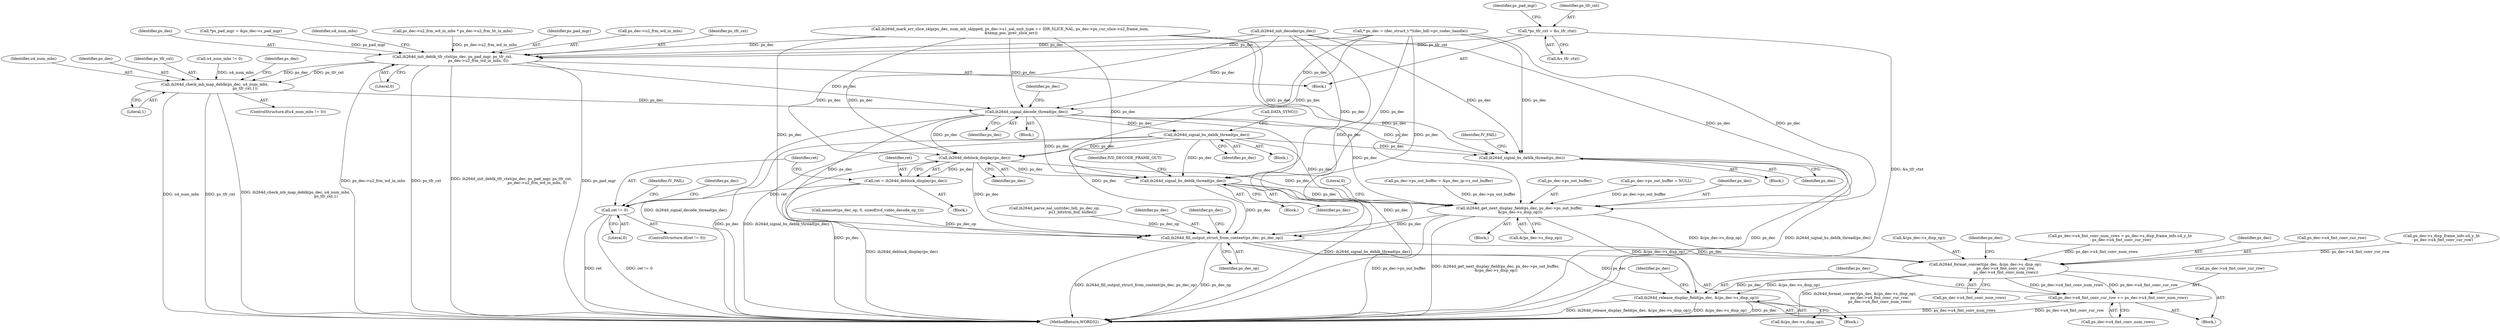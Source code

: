 digraph "0_Android_7554755536019e439433c515eeb44e701fb3bfb2@pointer" {
"1001618" [label="(Call,*ps_tfr_cxt = &s_tfr_ctxt)"];
"1001647" [label="(Call,ih264d_init_deblk_tfr_ctxt(ps_dec, ps_pad_mgr, ps_tfr_cxt,\n                                           ps_dec->u2_frm_wd_in_mbs, 0))"];
"1001671" [label="(Call,ih264d_check_mb_map_deblk(ps_dec, u4_num_mbs,\n                                                   ps_tfr_cxt,1))"];
"1001681" [label="(Call,ih264d_signal_decode_thread(ps_dec))"];
"1001690" [label="(Call,ih264d_signal_bs_deblk_thread(ps_dec))"];
"1001789" [label="(Call,ih264d_signal_bs_deblk_thread(ps_dec))"];
"1001845" [label="(Call,ih264d_deblock_display(ps_dec))"];
"1001843" [label="(Call,ret = ih264d_deblock_display(ps_dec))"];
"1001848" [label="(Call,ret != 0)"];
"1001967" [label="(Call,ih264d_signal_bs_deblk_thread(ps_dec))"];
"1001981" [label="(Call,ih264d_get_next_display_field(ps_dec, ps_dec->ps_out_buffer,\n &(ps_dec->s_disp_op)))"];
"1002009" [label="(Call,ih264d_fill_output_struct_from_context(ps_dec, ps_dec_op))"];
"1002040" [label="(Call,ih264d_format_convert(ps_dec, &(ps_dec->s_disp_op),\n                                  ps_dec->u4_fmt_conv_cur_row,\n                                  ps_dec->u4_fmt_conv_num_rows))"];
"1002052" [label="(Call,ps_dec->u4_fmt_conv_cur_row += ps_dec->u4_fmt_conv_num_rows)"];
"1002059" [label="(Call,ih264d_release_display_field(ps_dec, &(ps_dec->s_disp_op)))"];
"1001618" [label="(Call,*ps_tfr_cxt = &s_tfr_ctxt)"];
"1001650" [label="(Identifier,ps_tfr_cxt)"];
"1001671" [label="(Call,ih264d_check_mb_map_deblk(ps_dec, u4_num_mbs,\n                                                   ps_tfr_cxt,1))"];
"1001673" [label="(Identifier,u4_num_mbs)"];
"1001686" [label="(Identifier,ps_dec)"];
"1001792" [label="(Identifier,IV_FAIL)"];
"1001849" [label="(Identifier,ret)"];
"1001647" [label="(Call,ih264d_init_deblk_tfr_ctxt(ps_dec, ps_pad_mgr, ps_tfr_cxt,\n                                           ps_dec->u2_frm_wd_in_mbs, 0))"];
"1002059" [label="(Call,ih264d_release_display_field(ps_dec, &(ps_dec->s_disp_op)))"];
"1001648" [label="(Identifier,ps_dec)"];
"1001623" [label="(Call,*ps_pad_mgr = &ps_dec->s_pad_mgr)"];
"1001790" [label="(Identifier,ps_dec)"];
"1001853" [label="(Identifier,IV_FAIL)"];
"1002056" [label="(Call,ps_dec->u4_fmt_conv_num_rows)"];
"1001667" [label="(ControlStructure,if(u4_num_mbs != 0))"];
"1001689" [label="(Block,)"];
"1002053" [label="(Call,ps_dec->u4_fmt_conv_cur_row)"];
"1002027" [label="(Call,ps_dec->u4_fmt_conv_num_rows = ps_dec->s_disp_frame_info.u4_y_ht\n - ps_dec->u4_fmt_conv_cur_row)"];
"1001675" [label="(Literal,1)"];
"1001846" [label="(Identifier,ps_dec)"];
"1001514" [label="(Call,ih264d_mark_err_slice_skip(ps_dec, num_mb_skipped, ps_dec->u1_nal_unit_type == IDR_SLICE_NAL, ps_dec->ps_cur_slice->u2_frame_num,\n &temp_poc, prev_slice_err))"];
"1001656" [label="(Identifier,u4_num_mbs)"];
"1001848" [label="(Call,ret != 0)"];
"1002011" [label="(Identifier,ps_dec_op)"];
"1001585" [label="(Block,)"];
"1001969" [label="(Block,)"];
"1002052" [label="(Call,ps_dec->u4_fmt_conv_cur_row += ps_dec->u4_fmt_conv_num_rows)"];
"1000227" [label="(Call,memset(ps_dec_op, 0, sizeof(ivd_video_decode_op_t)))"];
"1001690" [label="(Call,ih264d_signal_bs_deblk_thread(ps_dec))"];
"1002069" [label="(Identifier,ps_dec)"];
"1001845" [label="(Call,ih264d_deblock_display(ps_dec))"];
"1001844" [label="(Identifier,ret)"];
"1001632" [label="(Call,ps_dec->u2_frm_wd_in_mbs * ps_dec->u2_frm_ht_in_mbs)"];
"1001980" [label="(Block,)"];
"1000324" [label="(Call,ps_dec->ps_out_buffer = &ps_dec_ip->s_out_buffer)"];
"1002040" [label="(Call,ih264d_format_convert(ps_dec, &(ps_dec->s_disp_op),\n                                  ps_dec->u4_fmt_conv_cur_row,\n                                  ps_dec->u4_fmt_conv_num_rows))"];
"1001788" [label="(Block,)"];
"1000153" [label="(Call,* ps_dec = (dec_struct_t *)(dec_hdl->pv_codec_handle))"];
"1001983" [label="(Call,ps_dec->ps_out_buffer)"];
"1000311" [label="(Call,ps_dec->ps_out_buffer = NULL)"];
"1001649" [label="(Identifier,ps_pad_mgr)"];
"1001982" [label="(Identifier,ps_dec)"];
"1001672" [label="(Identifier,ps_dec)"];
"1002129" [label="(MethodReturn,WORD32)"];
"1001620" [label="(Call,&s_tfr_ctxt)"];
"1001981" [label="(Call,ih264d_get_next_display_field(ps_dec, ps_dec->ps_out_buffer,\n &(ps_dec->s_disp_op)))"];
"1001674" [label="(Identifier,ps_tfr_cxt)"];
"1002026" [label="(Block,)"];
"1001286" [label="(Call,ih264d_parse_nal_unit(dec_hdl, ps_dec_op,\n                              pu1_bitstrm_buf, buflen))"];
"1001654" [label="(Literal,0)"];
"1001857" [label="(Identifier,ps_dec)"];
"1001651" [label="(Call,ps_dec->u2_frm_wd_in_mbs)"];
"1001967" [label="(Call,ih264d_signal_bs_deblk_thread(ps_dec))"];
"1001973" [label="(Identifier,IVD_DECODE_FRAME_OUT)"];
"1001992" [label="(Literal,0)"];
"1002010" [label="(Identifier,ps_dec)"];
"1002041" [label="(Identifier,ps_dec)"];
"1001968" [label="(Identifier,ps_dec)"];
"1001624" [label="(Identifier,ps_pad_mgr)"];
"1001986" [label="(Call,&(ps_dec->s_disp_op))"];
"1001789" [label="(Call,ih264d_signal_bs_deblk_thread(ps_dec))"];
"1001613" [label="(Block,)"];
"1001682" [label="(Identifier,ps_dec)"];
"1002046" [label="(Call,ps_dec->u4_fmt_conv_cur_row)"];
"1002031" [label="(Call,ps_dec->s_disp_frame_info.u4_y_ht\n - ps_dec->u4_fmt_conv_cur_row)"];
"1001619" [label="(Identifier,ps_tfr_cxt)"];
"1002061" [label="(Call,&(ps_dec->s_disp_op))"];
"1002042" [label="(Call,&(ps_dec->s_disp_op))"];
"1001843" [label="(Call,ret = ih264d_deblock_display(ps_dec))"];
"1001850" [label="(Literal,0)"];
"1002015" [label="(Identifier,ps_dec)"];
"1000896" [label="(Call,ih264d_init_decoder(ps_dec))"];
"1002049" [label="(Call,ps_dec->u4_fmt_conv_num_rows)"];
"1001681" [label="(Call,ih264d_signal_decode_thread(ps_dec))"];
"1001692" [label="(Call,DATA_SYNC())"];
"1002060" [label="(Identifier,ps_dec)"];
"1001668" [label="(Call,u4_num_mbs != 0)"];
"1002054" [label="(Identifier,ps_dec)"];
"1001847" [label="(ControlStructure,if(ret != 0))"];
"1002009" [label="(Call,ih264d_fill_output_struct_from_context(ps_dec, ps_dec_op))"];
"1001966" [label="(Block,)"];
"1001842" [label="(Block,)"];
"1001678" [label="(Identifier,ps_dec)"];
"1001691" [label="(Identifier,ps_dec)"];
"1001618" -> "1001613"  [label="AST: "];
"1001618" -> "1001620"  [label="CFG: "];
"1001619" -> "1001618"  [label="AST: "];
"1001620" -> "1001618"  [label="AST: "];
"1001624" -> "1001618"  [label="CFG: "];
"1001618" -> "1002129"  [label="DDG: &s_tfr_ctxt"];
"1001618" -> "1001647"  [label="DDG: ps_tfr_cxt"];
"1001647" -> "1001613"  [label="AST: "];
"1001647" -> "1001654"  [label="CFG: "];
"1001648" -> "1001647"  [label="AST: "];
"1001649" -> "1001647"  [label="AST: "];
"1001650" -> "1001647"  [label="AST: "];
"1001651" -> "1001647"  [label="AST: "];
"1001654" -> "1001647"  [label="AST: "];
"1001656" -> "1001647"  [label="CFG: "];
"1001647" -> "1002129"  [label="DDG: ps_pad_mgr"];
"1001647" -> "1002129"  [label="DDG: ps_dec->u2_frm_wd_in_mbs"];
"1001647" -> "1002129"  [label="DDG: ps_tfr_cxt"];
"1001647" -> "1002129"  [label="DDG: ih264d_init_deblk_tfr_ctxt(ps_dec, ps_pad_mgr, ps_tfr_cxt,\n                                           ps_dec->u2_frm_wd_in_mbs, 0)"];
"1000896" -> "1001647"  [label="DDG: ps_dec"];
"1001514" -> "1001647"  [label="DDG: ps_dec"];
"1000153" -> "1001647"  [label="DDG: ps_dec"];
"1001623" -> "1001647"  [label="DDG: ps_pad_mgr"];
"1001632" -> "1001647"  [label="DDG: ps_dec->u2_frm_wd_in_mbs"];
"1001647" -> "1001671"  [label="DDG: ps_dec"];
"1001647" -> "1001671"  [label="DDG: ps_tfr_cxt"];
"1001647" -> "1001681"  [label="DDG: ps_dec"];
"1001671" -> "1001667"  [label="AST: "];
"1001671" -> "1001675"  [label="CFG: "];
"1001672" -> "1001671"  [label="AST: "];
"1001673" -> "1001671"  [label="AST: "];
"1001674" -> "1001671"  [label="AST: "];
"1001675" -> "1001671"  [label="AST: "];
"1001678" -> "1001671"  [label="CFG: "];
"1001671" -> "1002129"  [label="DDG: u4_num_mbs"];
"1001671" -> "1002129"  [label="DDG: ps_tfr_cxt"];
"1001671" -> "1002129"  [label="DDG: ih264d_check_mb_map_deblk(ps_dec, u4_num_mbs,\n                                                   ps_tfr_cxt,1)"];
"1001668" -> "1001671"  [label="DDG: u4_num_mbs"];
"1001671" -> "1001681"  [label="DDG: ps_dec"];
"1001681" -> "1001585"  [label="AST: "];
"1001681" -> "1001682"  [label="CFG: "];
"1001682" -> "1001681"  [label="AST: "];
"1001686" -> "1001681"  [label="CFG: "];
"1001681" -> "1002129"  [label="DDG: ps_dec"];
"1001681" -> "1002129"  [label="DDG: ih264d_signal_decode_thread(ps_dec)"];
"1000896" -> "1001681"  [label="DDG: ps_dec"];
"1001514" -> "1001681"  [label="DDG: ps_dec"];
"1000153" -> "1001681"  [label="DDG: ps_dec"];
"1001681" -> "1001690"  [label="DDG: ps_dec"];
"1001681" -> "1001789"  [label="DDG: ps_dec"];
"1001681" -> "1001845"  [label="DDG: ps_dec"];
"1001681" -> "1001967"  [label="DDG: ps_dec"];
"1001681" -> "1001981"  [label="DDG: ps_dec"];
"1001681" -> "1002009"  [label="DDG: ps_dec"];
"1001690" -> "1001689"  [label="AST: "];
"1001690" -> "1001691"  [label="CFG: "];
"1001691" -> "1001690"  [label="AST: "];
"1001692" -> "1001690"  [label="CFG: "];
"1001690" -> "1002129"  [label="DDG: ps_dec"];
"1001690" -> "1002129"  [label="DDG: ih264d_signal_bs_deblk_thread(ps_dec)"];
"1001690" -> "1001789"  [label="DDG: ps_dec"];
"1001690" -> "1001845"  [label="DDG: ps_dec"];
"1001690" -> "1001967"  [label="DDG: ps_dec"];
"1001690" -> "1001981"  [label="DDG: ps_dec"];
"1001690" -> "1002009"  [label="DDG: ps_dec"];
"1001789" -> "1001788"  [label="AST: "];
"1001789" -> "1001790"  [label="CFG: "];
"1001790" -> "1001789"  [label="AST: "];
"1001792" -> "1001789"  [label="CFG: "];
"1001789" -> "1002129"  [label="DDG: ps_dec"];
"1001789" -> "1002129"  [label="DDG: ih264d_signal_bs_deblk_thread(ps_dec)"];
"1000896" -> "1001789"  [label="DDG: ps_dec"];
"1001514" -> "1001789"  [label="DDG: ps_dec"];
"1000153" -> "1001789"  [label="DDG: ps_dec"];
"1001845" -> "1001843"  [label="AST: "];
"1001845" -> "1001846"  [label="CFG: "];
"1001846" -> "1001845"  [label="AST: "];
"1001843" -> "1001845"  [label="CFG: "];
"1001845" -> "1002129"  [label="DDG: ps_dec"];
"1001845" -> "1001843"  [label="DDG: ps_dec"];
"1000896" -> "1001845"  [label="DDG: ps_dec"];
"1001514" -> "1001845"  [label="DDG: ps_dec"];
"1000153" -> "1001845"  [label="DDG: ps_dec"];
"1001845" -> "1001967"  [label="DDG: ps_dec"];
"1001845" -> "1001981"  [label="DDG: ps_dec"];
"1001845" -> "1002009"  [label="DDG: ps_dec"];
"1001843" -> "1001842"  [label="AST: "];
"1001844" -> "1001843"  [label="AST: "];
"1001849" -> "1001843"  [label="CFG: "];
"1001843" -> "1002129"  [label="DDG: ih264d_deblock_display(ps_dec)"];
"1001843" -> "1001848"  [label="DDG: ret"];
"1001848" -> "1001847"  [label="AST: "];
"1001848" -> "1001850"  [label="CFG: "];
"1001849" -> "1001848"  [label="AST: "];
"1001850" -> "1001848"  [label="AST: "];
"1001853" -> "1001848"  [label="CFG: "];
"1001857" -> "1001848"  [label="CFG: "];
"1001848" -> "1002129"  [label="DDG: ret != 0"];
"1001848" -> "1002129"  [label="DDG: ret"];
"1001967" -> "1001966"  [label="AST: "];
"1001967" -> "1001968"  [label="CFG: "];
"1001968" -> "1001967"  [label="AST: "];
"1001973" -> "1001967"  [label="CFG: "];
"1001967" -> "1002129"  [label="DDG: ih264d_signal_bs_deblk_thread(ps_dec)"];
"1000896" -> "1001967"  [label="DDG: ps_dec"];
"1001514" -> "1001967"  [label="DDG: ps_dec"];
"1000153" -> "1001967"  [label="DDG: ps_dec"];
"1001967" -> "1001981"  [label="DDG: ps_dec"];
"1001967" -> "1002009"  [label="DDG: ps_dec"];
"1001981" -> "1001980"  [label="AST: "];
"1001981" -> "1001986"  [label="CFG: "];
"1001982" -> "1001981"  [label="AST: "];
"1001983" -> "1001981"  [label="AST: "];
"1001986" -> "1001981"  [label="AST: "];
"1001992" -> "1001981"  [label="CFG: "];
"1001981" -> "1002129"  [label="DDG: ps_dec->ps_out_buffer"];
"1001981" -> "1002129"  [label="DDG: ih264d_get_next_display_field(ps_dec, ps_dec->ps_out_buffer,\n &(ps_dec->s_disp_op))"];
"1000896" -> "1001981"  [label="DDG: ps_dec"];
"1001514" -> "1001981"  [label="DDG: ps_dec"];
"1000153" -> "1001981"  [label="DDG: ps_dec"];
"1000311" -> "1001981"  [label="DDG: ps_dec->ps_out_buffer"];
"1000324" -> "1001981"  [label="DDG: ps_dec->ps_out_buffer"];
"1001981" -> "1002009"  [label="DDG: ps_dec"];
"1001981" -> "1002040"  [label="DDG: &(ps_dec->s_disp_op)"];
"1001981" -> "1002059"  [label="DDG: &(ps_dec->s_disp_op)"];
"1002009" -> "1001969"  [label="AST: "];
"1002009" -> "1002011"  [label="CFG: "];
"1002010" -> "1002009"  [label="AST: "];
"1002011" -> "1002009"  [label="AST: "];
"1002015" -> "1002009"  [label="CFG: "];
"1002009" -> "1002129"  [label="DDG: ih264d_fill_output_struct_from_context(ps_dec, ps_dec_op)"];
"1002009" -> "1002129"  [label="DDG: ps_dec_op"];
"1000896" -> "1002009"  [label="DDG: ps_dec"];
"1001514" -> "1002009"  [label="DDG: ps_dec"];
"1000153" -> "1002009"  [label="DDG: ps_dec"];
"1001286" -> "1002009"  [label="DDG: ps_dec_op"];
"1000227" -> "1002009"  [label="DDG: ps_dec_op"];
"1002009" -> "1002040"  [label="DDG: ps_dec"];
"1002009" -> "1002059"  [label="DDG: ps_dec"];
"1002040" -> "1002026"  [label="AST: "];
"1002040" -> "1002049"  [label="CFG: "];
"1002041" -> "1002040"  [label="AST: "];
"1002042" -> "1002040"  [label="AST: "];
"1002046" -> "1002040"  [label="AST: "];
"1002049" -> "1002040"  [label="AST: "];
"1002054" -> "1002040"  [label="CFG: "];
"1002040" -> "1002129"  [label="DDG: ih264d_format_convert(ps_dec, &(ps_dec->s_disp_op),\n                                  ps_dec->u4_fmt_conv_cur_row,\n                                  ps_dec->u4_fmt_conv_num_rows)"];
"1002031" -> "1002040"  [label="DDG: ps_dec->u4_fmt_conv_cur_row"];
"1002027" -> "1002040"  [label="DDG: ps_dec->u4_fmt_conv_num_rows"];
"1002040" -> "1002052"  [label="DDG: ps_dec->u4_fmt_conv_num_rows"];
"1002040" -> "1002052"  [label="DDG: ps_dec->u4_fmt_conv_cur_row"];
"1002040" -> "1002059"  [label="DDG: ps_dec"];
"1002040" -> "1002059"  [label="DDG: &(ps_dec->s_disp_op)"];
"1002052" -> "1002026"  [label="AST: "];
"1002052" -> "1002056"  [label="CFG: "];
"1002053" -> "1002052"  [label="AST: "];
"1002056" -> "1002052"  [label="AST: "];
"1002060" -> "1002052"  [label="CFG: "];
"1002052" -> "1002129"  [label="DDG: ps_dec->u4_fmt_conv_num_rows"];
"1002052" -> "1002129"  [label="DDG: ps_dec->u4_fmt_conv_cur_row"];
"1002059" -> "1001969"  [label="AST: "];
"1002059" -> "1002061"  [label="CFG: "];
"1002060" -> "1002059"  [label="AST: "];
"1002061" -> "1002059"  [label="AST: "];
"1002069" -> "1002059"  [label="CFG: "];
"1002059" -> "1002129"  [label="DDG: ps_dec"];
"1002059" -> "1002129"  [label="DDG: ih264d_release_display_field(ps_dec, &(ps_dec->s_disp_op))"];
"1002059" -> "1002129"  [label="DDG: &(ps_dec->s_disp_op)"];
}
